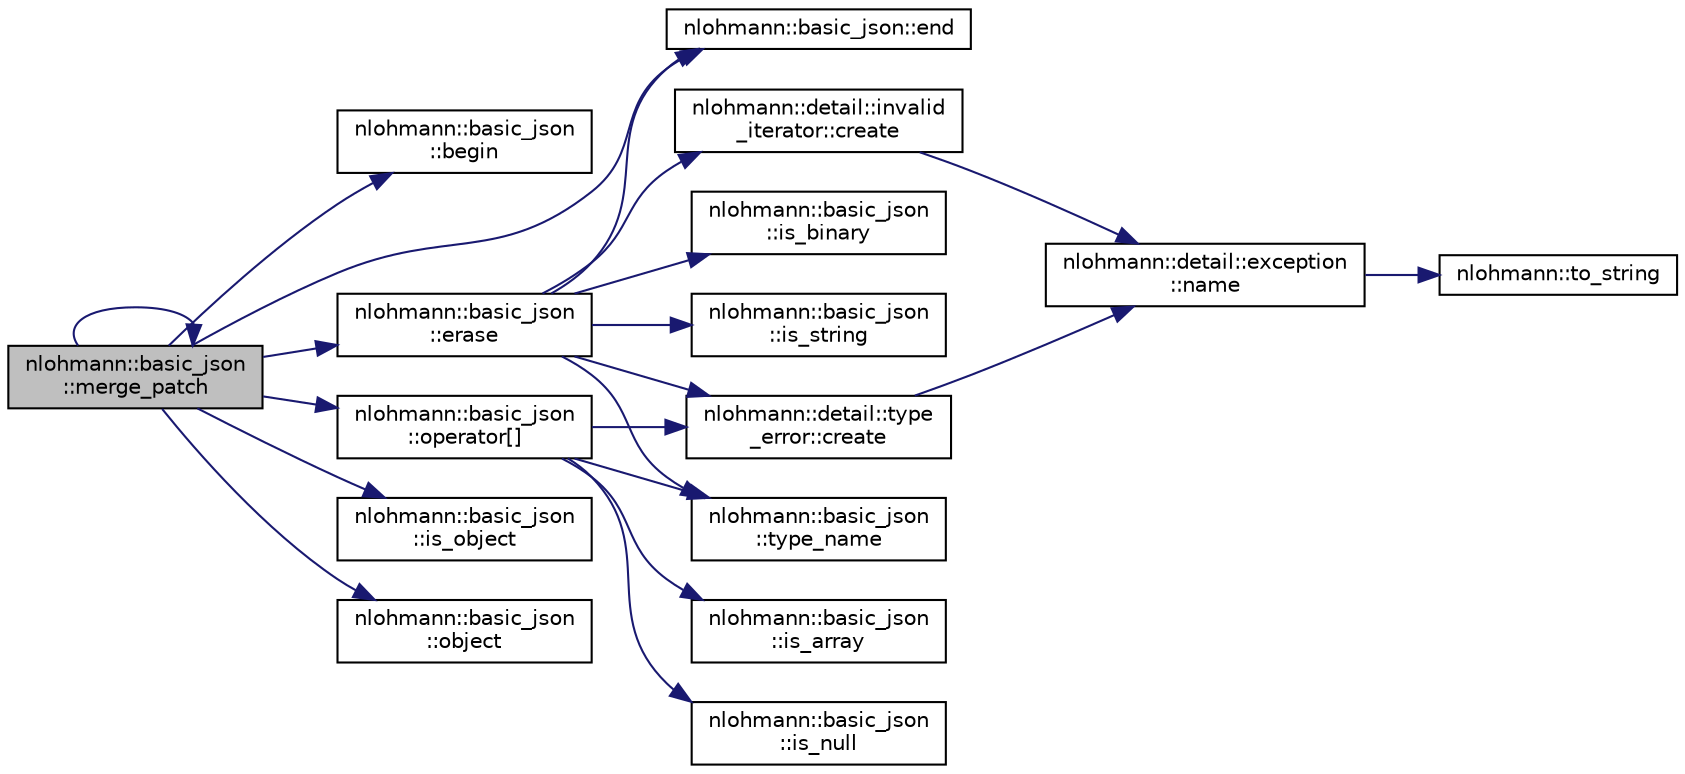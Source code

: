 digraph "nlohmann::basic_json::merge_patch"
{
 // LATEX_PDF_SIZE
  edge [fontname="Helvetica",fontsize="10",labelfontname="Helvetica",labelfontsize="10"];
  node [fontname="Helvetica",fontsize="10",shape=record];
  rankdir="LR";
  Node1 [label="nlohmann::basic_json\l::merge_patch",height=0.2,width=0.4,color="black", fillcolor="grey75", style="filled", fontcolor="black",tooltip="applies a JSON Merge Patch"];
  Node1 -> Node2 [color="midnightblue",fontsize="10",style="solid"];
  Node2 [label="nlohmann::basic_json\l::begin",height=0.2,width=0.4,color="black", fillcolor="white", style="filled",URL="$classnlohmann_1_1basic__json.html#a23b495b4c282e4afacf382f5b49af7c7",tooltip="returns an iterator to the first element"];
  Node1 -> Node3 [color="midnightblue",fontsize="10",style="solid"];
  Node3 [label="nlohmann::basic_json::end",height=0.2,width=0.4,color="black", fillcolor="white", style="filled",URL="$classnlohmann_1_1basic__json.html#a931267ec3f09eb67e4382f321b2c52bc",tooltip="returns an iterator to one past the last element"];
  Node1 -> Node4 [color="midnightblue",fontsize="10",style="solid"];
  Node4 [label="nlohmann::basic_json\l::erase",height=0.2,width=0.4,color="black", fillcolor="white", style="filled",URL="$classnlohmann_1_1basic__json.html#a494632b69bbe1d0153d3bedad0901b8e",tooltip="remove element given an iterator"];
  Node4 -> Node5 [color="midnightblue",fontsize="10",style="solid"];
  Node5 [label="nlohmann::detail::invalid\l_iterator::create",height=0.2,width=0.4,color="black", fillcolor="white", style="filled",URL="$classnlohmann_1_1detail_1_1invalid__iterator.html#a4e849260a3caa1b288c7e619130c6c09",tooltip=" "];
  Node5 -> Node6 [color="midnightblue",fontsize="10",style="solid"];
  Node6 [label="nlohmann::detail::exception\l::name",height=0.2,width=0.4,color="black", fillcolor="white", style="filled",URL="$classnlohmann_1_1detail_1_1exception.html#abf41a7e9178356314082284e6cfea278",tooltip=" "];
  Node6 -> Node7 [color="midnightblue",fontsize="10",style="solid"];
  Node7 [label="nlohmann::to_string",height=0.2,width=0.4,color="black", fillcolor="white", style="filled",URL="$namespacenlohmann.html#a6ce645a0b8717757e096a5b5773b7a16",tooltip="user-defined to_string function for JSON values"];
  Node4 -> Node8 [color="midnightblue",fontsize="10",style="solid"];
  Node8 [label="nlohmann::detail::type\l_error::create",height=0.2,width=0.4,color="black", fillcolor="white", style="filled",URL="$classnlohmann_1_1detail_1_1type__error.html#aecc083aea4b698c33d042670ba50c10f",tooltip=" "];
  Node8 -> Node6 [color="midnightblue",fontsize="10",style="solid"];
  Node4 -> Node3 [color="midnightblue",fontsize="10",style="solid"];
  Node4 -> Node9 [color="midnightblue",fontsize="10",style="solid"];
  Node9 [label="nlohmann::basic_json\l::is_binary",height=0.2,width=0.4,color="black", fillcolor="white", style="filled",URL="$classnlohmann_1_1basic__json.html#a9576224f7b3ff812a308e7c1e784ea80",tooltip="return whether value is a binary array"];
  Node4 -> Node10 [color="midnightblue",fontsize="10",style="solid"];
  Node10 [label="nlohmann::basic_json\l::is_string",height=0.2,width=0.4,color="black", fillcolor="white", style="filled",URL="$classnlohmann_1_1basic__json.html#ab303d17366c26fca12242c7f8def1bb7",tooltip="return whether value is a string"];
  Node4 -> Node11 [color="midnightblue",fontsize="10",style="solid"];
  Node11 [label="nlohmann::basic_json\l::type_name",height=0.2,width=0.4,color="black", fillcolor="white", style="filled",URL="$classnlohmann_1_1basic__json.html#a459dbfcd47bd632ca82ca8ff8db278c8",tooltip="return the type as string"];
  Node1 -> Node12 [color="midnightblue",fontsize="10",style="solid"];
  Node12 [label="nlohmann::basic_json\l::is_object",height=0.2,width=0.4,color="black", fillcolor="white", style="filled",URL="$classnlohmann_1_1basic__json.html#a57e8411a770a6263d6d8f2116c37f3aa",tooltip="return whether value is an object"];
  Node1 -> Node1 [color="midnightblue",fontsize="10",style="solid"];
  Node1 -> Node13 [color="midnightblue",fontsize="10",style="solid"];
  Node13 [label="nlohmann::basic_json\l::object",height=0.2,width=0.4,color="black", fillcolor="white", style="filled",URL="$classnlohmann_1_1basic__json.html#a9a4df356e05415438fadf8a15e583903",tooltip="explicitly create an object from an initializer list"];
  Node1 -> Node14 [color="midnightblue",fontsize="10",style="solid"];
  Node14 [label="nlohmann::basic_json\l::operator[]",height=0.2,width=0.4,color="black", fillcolor="white", style="filled",URL="$classnlohmann_1_1basic__json.html#a9ea67fc1ef0ccc42e1d5388fe0416ae5",tooltip="access specified array element"];
  Node14 -> Node8 [color="midnightblue",fontsize="10",style="solid"];
  Node14 -> Node15 [color="midnightblue",fontsize="10",style="solid"];
  Node15 [label="nlohmann::basic_json\l::is_array",height=0.2,width=0.4,color="black", fillcolor="white", style="filled",URL="$classnlohmann_1_1basic__json.html#ab5b70d60a636b9c5e10f6c8caac60b9e",tooltip="return whether value is an array"];
  Node14 -> Node16 [color="midnightblue",fontsize="10",style="solid"];
  Node16 [label="nlohmann::basic_json\l::is_null",height=0.2,width=0.4,color="black", fillcolor="white", style="filled",URL="$classnlohmann_1_1basic__json.html#aedc7afad96292b5ab61a2e0ad3067f5f",tooltip="return whether value is null"];
  Node14 -> Node11 [color="midnightblue",fontsize="10",style="solid"];
}
